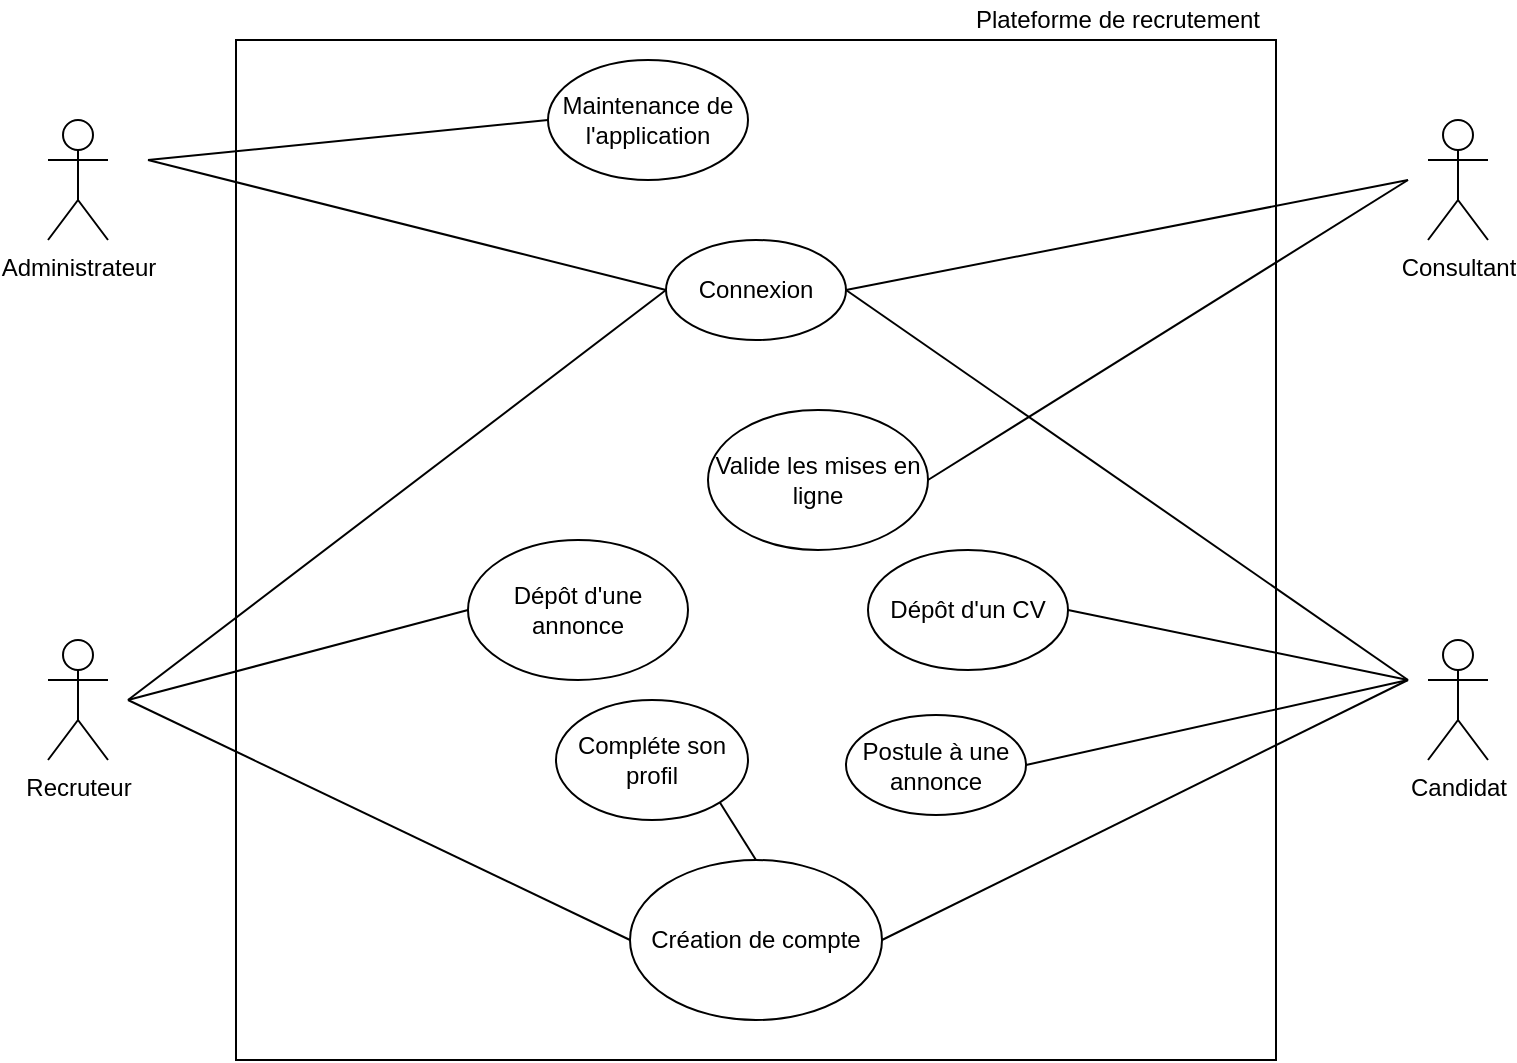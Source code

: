<mxfile version="12.2.4" pages="1"><diagram name="Page-1" id="IQRZdfAVLQTRoTiyhJzW"><mxGraphModel dx="806" dy="449" grid="1" gridSize="10" guides="1" tooltips="1" connect="1" arrows="1" fold="1" page="1" pageScale="1" pageWidth="827" pageHeight="1169" math="0" shadow="0"><root><mxCell id="0"/><mxCell id="1" parent="0"/><mxCell id="TdpOknLEZoRgHucaE0XE-1" value="" style="rounded=0;whiteSpace=wrap;html=1;" parent="1" vertex="1"><mxGeometry x="154" y="40" width="520" height="510" as="geometry"/></mxCell><mxCell id="TdpOknLEZoRgHucaE0XE-2" value="Plateforme de recrutement" style="text;html=1;strokeColor=none;fillColor=none;align=center;verticalAlign=middle;whiteSpace=wrap;rounded=0;" parent="1" vertex="1"><mxGeometry x="510" y="20" width="170" height="20" as="geometry"/></mxCell><mxCell id="TdpOknLEZoRgHucaE0XE-3" value="Administrateur" style="shape=umlActor;verticalLabelPosition=bottom;verticalAlign=top;html=1;outlineConnect=0;" parent="1" vertex="1"><mxGeometry x="60" y="80" width="30" height="60" as="geometry"/></mxCell><mxCell id="TdpOknLEZoRgHucaE0XE-4" value="Maintenance de l'application" style="ellipse;whiteSpace=wrap;html=1;" parent="1" vertex="1"><mxGeometry x="310" y="50" width="100" height="60" as="geometry"/></mxCell><mxCell id="TdpOknLEZoRgHucaE0XE-5" value="Connexion" style="ellipse;whiteSpace=wrap;html=1;" parent="1" vertex="1"><mxGeometry x="369" y="140" width="90" height="50" as="geometry"/></mxCell><mxCell id="TdpOknLEZoRgHucaE0XE-6" value="Consultant" style="shape=umlActor;verticalLabelPosition=bottom;verticalAlign=top;html=1;outlineConnect=0;" parent="1" vertex="1"><mxGeometry x="750" y="80" width="30" height="60" as="geometry"/></mxCell><mxCell id="TdpOknLEZoRgHucaE0XE-7" value="" style="endArrow=none;html=1;rounded=0;entryX=0;entryY=0.5;entryDx=0;entryDy=0;" parent="1" target="TdpOknLEZoRgHucaE0XE-4" edge="1"><mxGeometry width="50" height="50" relative="1" as="geometry"><mxPoint x="110" y="100" as="sourcePoint"/><mxPoint x="250" y="120" as="targetPoint"/></mxGeometry></mxCell><mxCell id="TdpOknLEZoRgHucaE0XE-8" value="" style="endArrow=none;html=1;rounded=0;entryX=0;entryY=0.5;entryDx=0;entryDy=0;" parent="1" target="TdpOknLEZoRgHucaE0XE-5" edge="1"><mxGeometry width="50" height="50" relative="1" as="geometry"><mxPoint x="110" y="100" as="sourcePoint"/><mxPoint x="250" y="230" as="targetPoint"/></mxGeometry></mxCell><mxCell id="TdpOknLEZoRgHucaE0XE-9" value="" style="endArrow=none;html=1;rounded=0;exitX=1;exitY=0.5;exitDx=0;exitDy=0;" parent="1" source="TdpOknLEZoRgHucaE0XE-5" edge="1"><mxGeometry width="50" height="50" relative="1" as="geometry"><mxPoint x="540" y="160" as="sourcePoint"/><mxPoint x="740" y="110" as="targetPoint"/></mxGeometry></mxCell><mxCell id="TdpOknLEZoRgHucaE0XE-10" value="" style="endArrow=none;html=1;rounded=0;exitX=1;exitY=0.5;exitDx=0;exitDy=0;" parent="1" source="TdpOknLEZoRgHucaE0XE-24" edge="1"><mxGeometry width="50" height="50" relative="1" as="geometry"><mxPoint x="610" y="220" as="sourcePoint"/><mxPoint x="740" y="110" as="targetPoint"/></mxGeometry></mxCell><mxCell id="TdpOknLEZoRgHucaE0XE-12" value="Candidat&lt;br&gt;" style="shape=umlActor;verticalLabelPosition=bottom;verticalAlign=top;html=1;outlineConnect=0;" parent="1" vertex="1"><mxGeometry x="750" y="340" width="30" height="60" as="geometry"/></mxCell><mxCell id="TdpOknLEZoRgHucaE0XE-13" value="Recruteur" style="shape=umlActor;verticalLabelPosition=bottom;verticalAlign=top;html=1;outlineConnect=0;" parent="1" vertex="1"><mxGeometry x="60" y="340" width="30" height="60" as="geometry"/></mxCell><mxCell id="TdpOknLEZoRgHucaE0XE-14" value="" style="endArrow=none;html=1;rounded=0;entryX=0;entryY=0.5;entryDx=0;entryDy=0;" parent="1" target="TdpOknLEZoRgHucaE0XE-5" edge="1"><mxGeometry width="50" height="50" relative="1" as="geometry"><mxPoint x="100" y="370" as="sourcePoint"/><mxPoint x="250" y="310" as="targetPoint"/></mxGeometry></mxCell><mxCell id="TdpOknLEZoRgHucaE0XE-16" value="" style="endArrow=none;html=1;rounded=0;exitX=1;exitY=0.5;exitDx=0;exitDy=0;" parent="1" source="TdpOknLEZoRgHucaE0XE-5" edge="1"><mxGeometry width="50" height="50" relative="1" as="geometry"><mxPoint x="520" y="390" as="sourcePoint"/><mxPoint x="740" y="360" as="targetPoint"/></mxGeometry></mxCell><mxCell id="TdpOknLEZoRgHucaE0XE-17" value="Création de compte" style="ellipse;whiteSpace=wrap;html=1;" parent="1" vertex="1"><mxGeometry x="351" y="450" width="126" height="80" as="geometry"/></mxCell><mxCell id="TdpOknLEZoRgHucaE0XE-18" value="" style="endArrow=none;html=1;rounded=0;entryX=0;entryY=0.5;entryDx=0;entryDy=0;" parent="1" target="TdpOknLEZoRgHucaE0XE-17" edge="1"><mxGeometry width="50" height="50" relative="1" as="geometry"><mxPoint x="100" y="370" as="sourcePoint"/><mxPoint x="250" y="410" as="targetPoint"/></mxGeometry></mxCell><mxCell id="TdpOknLEZoRgHucaE0XE-19" value="" style="endArrow=none;html=1;rounded=0;exitX=1;exitY=0.5;exitDx=0;exitDy=0;" parent="1" source="TdpOknLEZoRgHucaE0XE-17" edge="1"><mxGeometry width="50" height="50" relative="1" as="geometry"><mxPoint x="560" y="450" as="sourcePoint"/><mxPoint x="740" y="360" as="targetPoint"/></mxGeometry></mxCell><mxCell id="TdpOknLEZoRgHucaE0XE-20" value="Dépôt d'un CV" style="ellipse;whiteSpace=wrap;html=1;" parent="1" vertex="1"><mxGeometry x="470" y="295" width="100" height="60" as="geometry"/></mxCell><mxCell id="TdpOknLEZoRgHucaE0XE-21" value="" style="endArrow=none;html=1;rounded=0;exitX=1;exitY=0.5;exitDx=0;exitDy=0;" parent="1" source="TdpOknLEZoRgHucaE0XE-20" edge="1"><mxGeometry width="50" height="50" relative="1" as="geometry"><mxPoint x="370" y="330" as="sourcePoint"/><mxPoint x="740" y="360" as="targetPoint"/></mxGeometry></mxCell><mxCell id="TdpOknLEZoRgHucaE0XE-22" value="Dépôt d'une annonce" style="ellipse;whiteSpace=wrap;html=1;" parent="1" vertex="1"><mxGeometry x="270" y="290" width="110" height="70" as="geometry"/></mxCell><mxCell id="TdpOknLEZoRgHucaE0XE-23" value="" style="endArrow=none;html=1;rounded=0;entryX=0;entryY=0.5;entryDx=0;entryDy=0;" parent="1" target="TdpOknLEZoRgHucaE0XE-22" edge="1"><mxGeometry width="50" height="50" relative="1" as="geometry"><mxPoint x="100" y="370" as="sourcePoint"/><mxPoint x="240" y="320" as="targetPoint"/></mxGeometry></mxCell><mxCell id="TdpOknLEZoRgHucaE0XE-24" value="Valide les mises en ligne" style="ellipse;whiteSpace=wrap;html=1;" parent="1" vertex="1"><mxGeometry x="390" y="225" width="110" height="70" as="geometry"/></mxCell><mxCell id="4" value="Compléte son profil" style="ellipse;whiteSpace=wrap;html=1;" parent="1" vertex="1"><mxGeometry x="314" y="370" width="96" height="60" as="geometry"/></mxCell><mxCell id="5" value="" style="endArrow=none;html=1;rounded=0;exitX=1;exitY=1;exitDx=0;exitDy=0;entryX=0.5;entryY=0;entryDx=0;entryDy=0;" parent="1" source="4" target="TdpOknLEZoRgHucaE0XE-17" edge="1"><mxGeometry width="50" height="50" relative="1" as="geometry"><mxPoint x="445" y="412.5" as="sourcePoint"/><mxPoint x="615" y="447.5" as="targetPoint"/></mxGeometry></mxCell><mxCell id="6" value="" style="endArrow=none;html=1;rounded=0;exitX=1;exitY=0.5;exitDx=0;exitDy=0;" parent="1" source="7" edge="1"><mxGeometry width="50" height="50" relative="1" as="geometry"><mxPoint x="590" y="345" as="sourcePoint"/><mxPoint x="740" y="360" as="targetPoint"/></mxGeometry></mxCell><mxCell id="7" value="Postule à une annonce" style="ellipse;whiteSpace=wrap;html=1;" parent="1" vertex="1"><mxGeometry x="459" y="377.5" width="90" height="50" as="geometry"/></mxCell></root></mxGraphModel></diagram></mxfile>